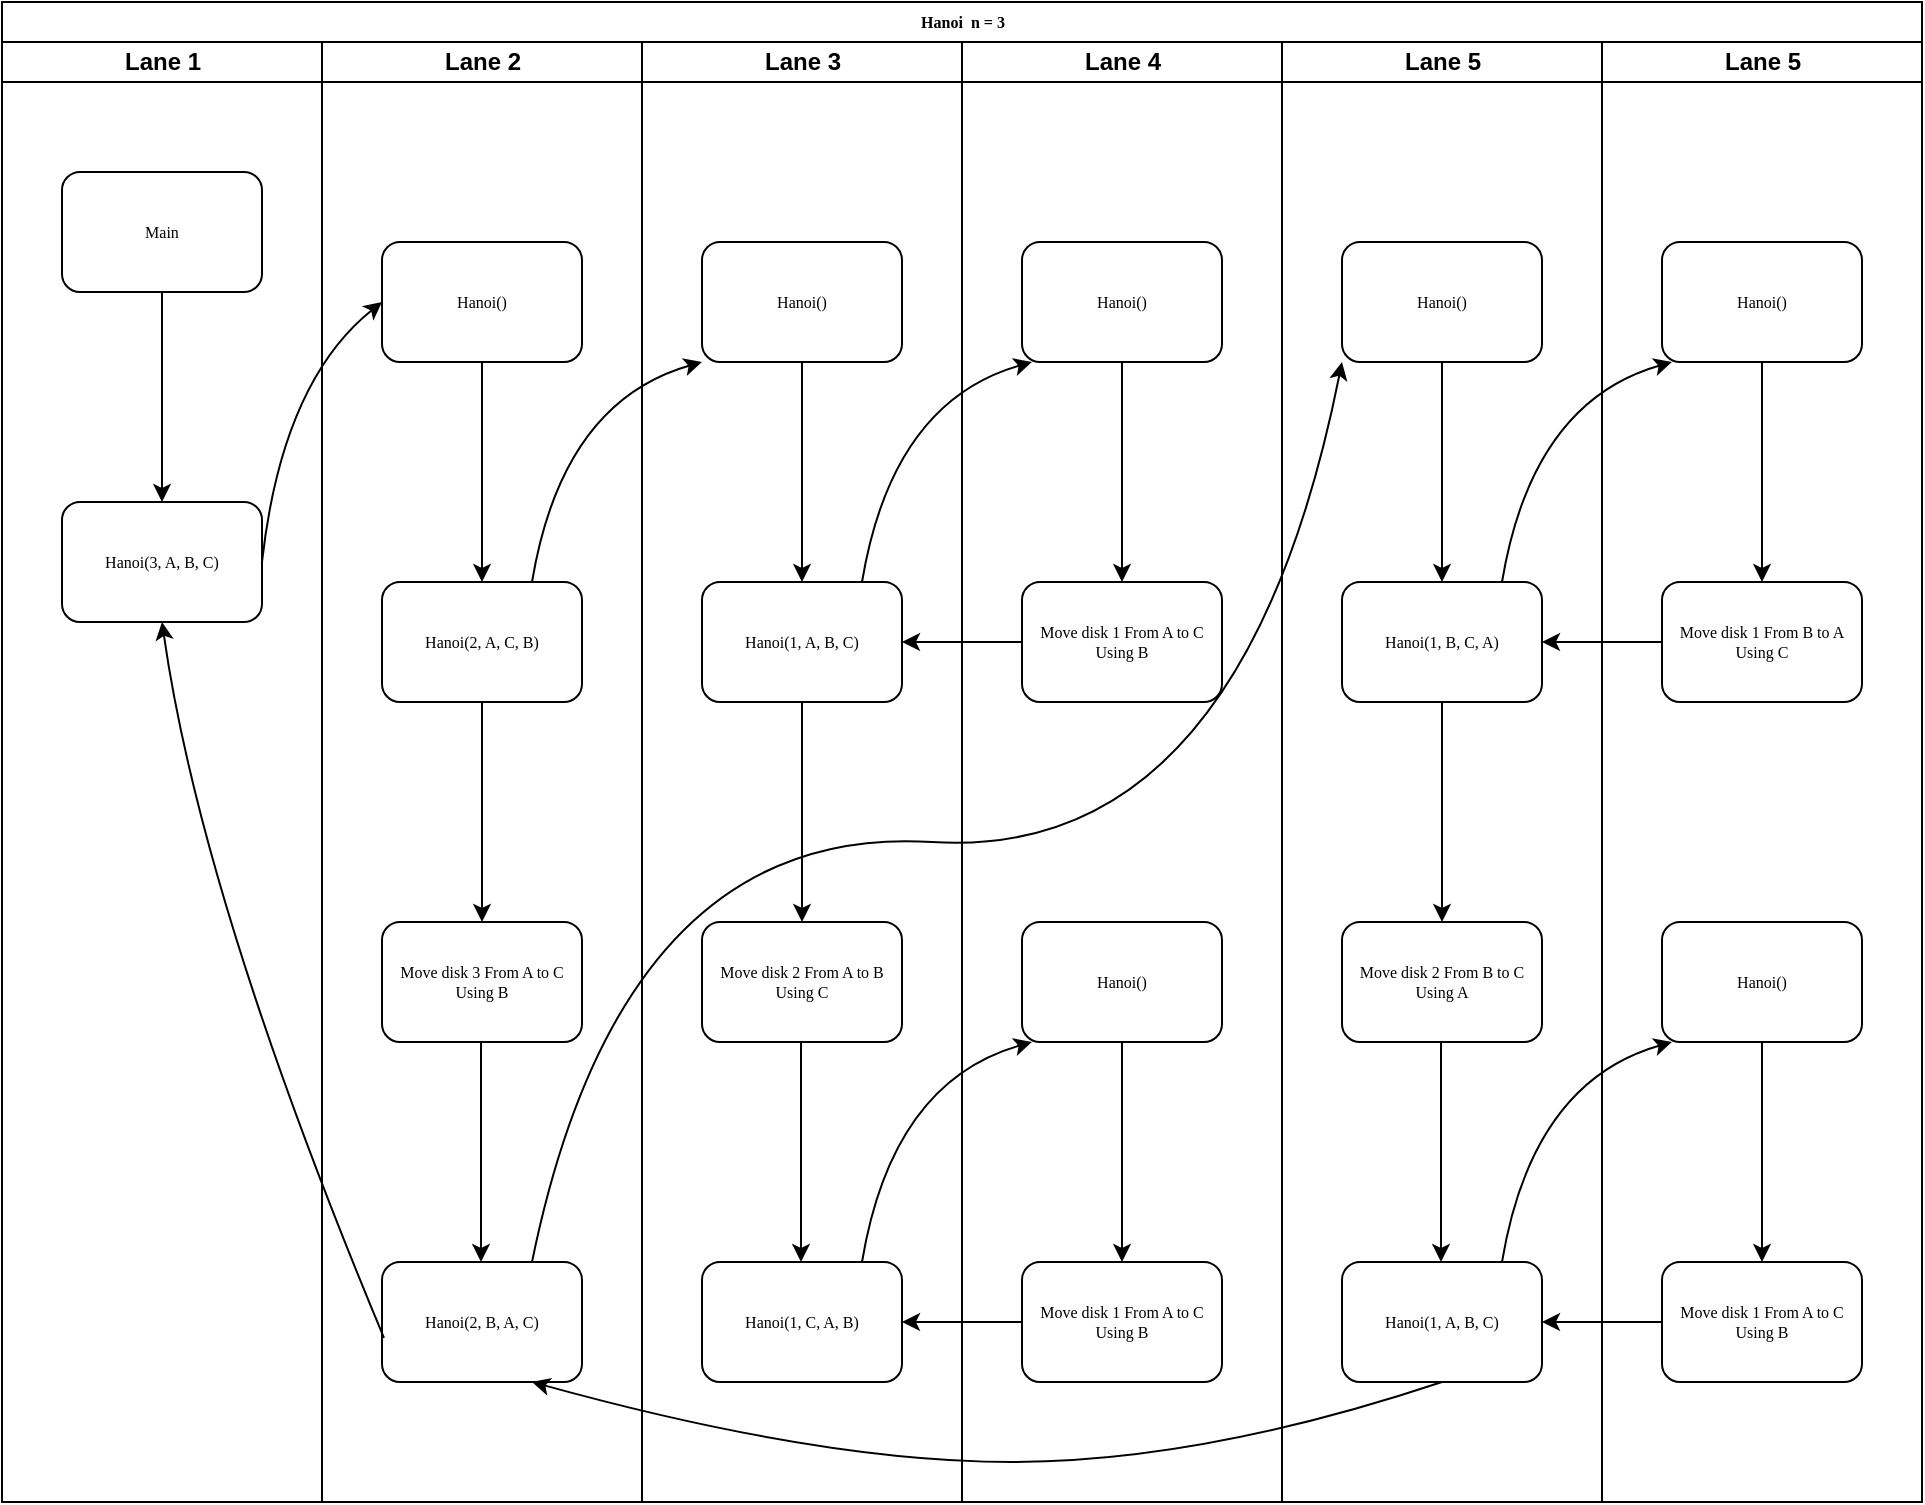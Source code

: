 <mxfile version="22.0.2" type="device">
  <diagram name="Page-1" id="74e2e168-ea6b-b213-b513-2b3c1d86103e">
    <mxGraphModel dx="954" dy="727" grid="1" gridSize="10" guides="1" tooltips="1" connect="1" arrows="1" fold="1" page="1" pageScale="1" pageWidth="1100" pageHeight="850" background="none" math="0" shadow="0">
      <root>
        <mxCell id="0" />
        <mxCell id="1" parent="0" />
        <mxCell id="77e6c97f196da883-1" value="Hanoi&amp;nbsp; n = 3" style="swimlane;html=1;childLayout=stackLayout;startSize=20;rounded=0;shadow=0;labelBackgroundColor=none;strokeWidth=1;fontFamily=Verdana;fontSize=8;align=center;" parent="1" vertex="1">
          <mxGeometry x="70" y="40" width="960" height="750" as="geometry" />
        </mxCell>
        <mxCell id="77e6c97f196da883-2" value="Lane 1" style="swimlane;html=1;startSize=20;" parent="77e6c97f196da883-1" vertex="1">
          <mxGeometry y="20" width="160" height="730" as="geometry" />
        </mxCell>
        <mxCell id="77e6c97f196da883-8" value="Main" style="rounded=1;whiteSpace=wrap;html=1;shadow=0;labelBackgroundColor=none;strokeWidth=1;fontFamily=Verdana;fontSize=8;align=center;" parent="77e6c97f196da883-2" vertex="1">
          <mxGeometry x="30" y="65" width="100" height="60" as="geometry" />
        </mxCell>
        <mxCell id="77e6c97f196da883-9" value="Hanoi(3, A, B, C)" style="rounded=1;whiteSpace=wrap;html=1;shadow=0;labelBackgroundColor=none;strokeWidth=1;fontFamily=Verdana;fontSize=8;align=center;" parent="77e6c97f196da883-2" vertex="1">
          <mxGeometry x="30" y="230" width="100" height="60" as="geometry" />
        </mxCell>
        <mxCell id="V8FLYXLEBkTJt8OcG2vF-2" value="" style="endArrow=classic;html=1;rounded=0;exitX=0.5;exitY=1;exitDx=0;exitDy=0;entryX=0.5;entryY=0;entryDx=0;entryDy=0;" edge="1" parent="77e6c97f196da883-2" source="77e6c97f196da883-8" target="77e6c97f196da883-9">
          <mxGeometry width="50" height="50" relative="1" as="geometry">
            <mxPoint x="330" y="420" as="sourcePoint" />
            <mxPoint x="380" y="370" as="targetPoint" />
          </mxGeometry>
        </mxCell>
        <mxCell id="77e6c97f196da883-3" value="Lane 2" style="swimlane;html=1;startSize=20;" parent="77e6c97f196da883-1" vertex="1">
          <mxGeometry x="160" y="20" width="160" height="730" as="geometry" />
        </mxCell>
        <mxCell id="77e6c97f196da883-10" value="Hanoi(2, A, C, B)" style="rounded=1;whiteSpace=wrap;html=1;shadow=0;labelBackgroundColor=none;strokeWidth=1;fontFamily=Verdana;fontSize=8;align=center;" parent="77e6c97f196da883-3" vertex="1">
          <mxGeometry x="30" y="270" width="100" height="60" as="geometry" />
        </mxCell>
        <mxCell id="77e6c97f196da883-11" value="Move disk 3 From A to C Using B" style="rounded=1;whiteSpace=wrap;html=1;shadow=0;labelBackgroundColor=none;strokeWidth=1;fontFamily=Verdana;fontSize=8;align=center;" parent="77e6c97f196da883-3" vertex="1">
          <mxGeometry x="30" y="440" width="100" height="60" as="geometry" />
        </mxCell>
        <mxCell id="V8FLYXLEBkTJt8OcG2vF-4" value="" style="endArrow=classic;html=1;rounded=0;exitX=0.5;exitY=1;exitDx=0;exitDy=0;entryX=0.5;entryY=0;entryDx=0;entryDy=0;" edge="1" parent="77e6c97f196da883-3" target="77e6c97f196da883-10">
          <mxGeometry width="50" height="50" relative="1" as="geometry">
            <mxPoint x="80" y="160" as="sourcePoint" />
            <mxPoint x="380" y="240" as="targetPoint" />
          </mxGeometry>
        </mxCell>
        <mxCell id="V8FLYXLEBkTJt8OcG2vF-5" value="" style="endArrow=classic;html=1;rounded=0;exitX=0.5;exitY=1;exitDx=0;exitDy=0;entryX=0.5;entryY=0;entryDx=0;entryDy=0;" edge="1" parent="77e6c97f196da883-3" source="77e6c97f196da883-10" target="77e6c97f196da883-11">
          <mxGeometry width="50" height="50" relative="1" as="geometry">
            <mxPoint x="330" y="290" as="sourcePoint" />
            <mxPoint x="380" y="240" as="targetPoint" />
          </mxGeometry>
        </mxCell>
        <mxCell id="V8FLYXLEBkTJt8OcG2vF-6" value="Hanoi()" style="rounded=1;whiteSpace=wrap;html=1;shadow=0;labelBackgroundColor=none;strokeWidth=1;fontFamily=Verdana;fontSize=8;align=center;" vertex="1" parent="77e6c97f196da883-3">
          <mxGeometry x="30" y="100" width="100" height="60" as="geometry" />
        </mxCell>
        <mxCell id="V8FLYXLEBkTJt8OcG2vF-16" value="Hanoi(2, B, A, C)" style="rounded=1;whiteSpace=wrap;html=1;shadow=0;labelBackgroundColor=none;strokeWidth=1;fontFamily=Verdana;fontSize=8;align=center;" vertex="1" parent="77e6c97f196da883-3">
          <mxGeometry x="30" y="610" width="100" height="60" as="geometry" />
        </mxCell>
        <mxCell id="V8FLYXLEBkTJt8OcG2vF-18" value="" style="endArrow=classic;html=1;rounded=0;exitX=0.5;exitY=1;exitDx=0;exitDy=0;entryX=0.5;entryY=0;entryDx=0;entryDy=0;" edge="1" parent="77e6c97f196da883-3">
          <mxGeometry width="50" height="50" relative="1" as="geometry">
            <mxPoint x="79.5" y="500" as="sourcePoint" />
            <mxPoint x="79.5" y="610" as="targetPoint" />
          </mxGeometry>
        </mxCell>
        <mxCell id="77e6c97f196da883-4" value="Lane 3" style="swimlane;html=1;startSize=20;" parent="77e6c97f196da883-1" vertex="1">
          <mxGeometry x="320" y="20" width="160" height="730" as="geometry" />
        </mxCell>
        <mxCell id="V8FLYXLEBkTJt8OcG2vF-19" value="Hanoi(1, A, B, C)" style="rounded=1;whiteSpace=wrap;html=1;shadow=0;labelBackgroundColor=none;strokeWidth=1;fontFamily=Verdana;fontSize=8;align=center;" vertex="1" parent="77e6c97f196da883-4">
          <mxGeometry x="30" y="270" width="100" height="60" as="geometry" />
        </mxCell>
        <mxCell id="V8FLYXLEBkTJt8OcG2vF-20" value="Move disk 2 From A to B Using C" style="rounded=1;whiteSpace=wrap;html=1;shadow=0;labelBackgroundColor=none;strokeWidth=1;fontFamily=Verdana;fontSize=8;align=center;" vertex="1" parent="77e6c97f196da883-4">
          <mxGeometry x="30" y="440" width="100" height="60" as="geometry" />
        </mxCell>
        <mxCell id="V8FLYXLEBkTJt8OcG2vF-21" value="" style="endArrow=classic;html=1;rounded=0;exitX=0.5;exitY=1;exitDx=0;exitDy=0;entryX=0.5;entryY=0;entryDx=0;entryDy=0;" edge="1" target="V8FLYXLEBkTJt8OcG2vF-19" parent="77e6c97f196da883-4">
          <mxGeometry width="50" height="50" relative="1" as="geometry">
            <mxPoint x="80" y="160" as="sourcePoint" />
            <mxPoint x="380" y="240" as="targetPoint" />
          </mxGeometry>
        </mxCell>
        <mxCell id="V8FLYXLEBkTJt8OcG2vF-22" value="" style="endArrow=classic;html=1;rounded=0;exitX=0.5;exitY=1;exitDx=0;exitDy=0;entryX=0.5;entryY=0;entryDx=0;entryDy=0;" edge="1" source="V8FLYXLEBkTJt8OcG2vF-19" target="V8FLYXLEBkTJt8OcG2vF-20" parent="77e6c97f196da883-4">
          <mxGeometry width="50" height="50" relative="1" as="geometry">
            <mxPoint x="330" y="290" as="sourcePoint" />
            <mxPoint x="380" y="240" as="targetPoint" />
          </mxGeometry>
        </mxCell>
        <mxCell id="V8FLYXLEBkTJt8OcG2vF-23" value="Hanoi()" style="rounded=1;whiteSpace=wrap;html=1;shadow=0;labelBackgroundColor=none;strokeWidth=1;fontFamily=Verdana;fontSize=8;align=center;" vertex="1" parent="77e6c97f196da883-4">
          <mxGeometry x="30" y="100" width="100" height="60" as="geometry" />
        </mxCell>
        <mxCell id="V8FLYXLEBkTJt8OcG2vF-24" value="Hanoi(1, C, A, B)" style="rounded=1;whiteSpace=wrap;html=1;shadow=0;labelBackgroundColor=none;strokeWidth=1;fontFamily=Verdana;fontSize=8;align=center;" vertex="1" parent="77e6c97f196da883-4">
          <mxGeometry x="30" y="610" width="100" height="60" as="geometry" />
        </mxCell>
        <mxCell id="V8FLYXLEBkTJt8OcG2vF-25" value="" style="endArrow=classic;html=1;rounded=0;exitX=0.5;exitY=1;exitDx=0;exitDy=0;entryX=0.5;entryY=0;entryDx=0;entryDy=0;" edge="1" parent="77e6c97f196da883-4">
          <mxGeometry width="50" height="50" relative="1" as="geometry">
            <mxPoint x="79.5" y="500" as="sourcePoint" />
            <mxPoint x="79.5" y="610" as="targetPoint" />
          </mxGeometry>
        </mxCell>
        <mxCell id="V8FLYXLEBkTJt8OcG2vF-57" value="" style="curved=1;endArrow=classic;html=1;rounded=0;exitX=0.75;exitY=0;exitDx=0;exitDy=0;entryX=0;entryY=1;entryDx=0;entryDy=0;" edge="1" parent="77e6c97f196da883-4">
          <mxGeometry width="50" height="50" relative="1" as="geometry">
            <mxPoint x="110" y="270" as="sourcePoint" />
            <mxPoint x="195" y="160" as="targetPoint" />
            <Array as="points">
              <mxPoint x="125" y="180" />
            </Array>
          </mxGeometry>
        </mxCell>
        <mxCell id="V8FLYXLEBkTJt8OcG2vF-59" value="" style="curved=1;endArrow=classic;html=1;rounded=0;exitX=0.75;exitY=0;exitDx=0;exitDy=0;entryX=0;entryY=1;entryDx=0;entryDy=0;" edge="1" parent="77e6c97f196da883-4">
          <mxGeometry width="50" height="50" relative="1" as="geometry">
            <mxPoint x="110" y="610" as="sourcePoint" />
            <mxPoint x="195" y="500" as="targetPoint" />
            <Array as="points">
              <mxPoint x="125" y="520" />
            </Array>
          </mxGeometry>
        </mxCell>
        <mxCell id="77e6c97f196da883-5" value="Lane 4" style="swimlane;html=1;startSize=20;" parent="77e6c97f196da883-1" vertex="1">
          <mxGeometry x="480" y="20" width="160" height="730" as="geometry" />
        </mxCell>
        <mxCell id="V8FLYXLEBkTJt8OcG2vF-33" value="Move disk 1 From A to C Using B" style="rounded=1;whiteSpace=wrap;html=1;shadow=0;labelBackgroundColor=none;strokeWidth=1;fontFamily=Verdana;fontSize=8;align=center;" vertex="1" parent="77e6c97f196da883-5">
          <mxGeometry x="30" y="270" width="100" height="60" as="geometry" />
        </mxCell>
        <mxCell id="V8FLYXLEBkTJt8OcG2vF-35" value="" style="endArrow=classic;html=1;rounded=0;exitX=0.5;exitY=1;exitDx=0;exitDy=0;entryX=0.5;entryY=0;entryDx=0;entryDy=0;" edge="1" target="V8FLYXLEBkTJt8OcG2vF-33" parent="77e6c97f196da883-5">
          <mxGeometry width="50" height="50" relative="1" as="geometry">
            <mxPoint x="80" y="160" as="sourcePoint" />
            <mxPoint x="380" y="240" as="targetPoint" />
          </mxGeometry>
        </mxCell>
        <mxCell id="V8FLYXLEBkTJt8OcG2vF-37" value="Hanoi()" style="rounded=1;whiteSpace=wrap;html=1;shadow=0;labelBackgroundColor=none;strokeWidth=1;fontFamily=Verdana;fontSize=8;align=center;" vertex="1" parent="77e6c97f196da883-5">
          <mxGeometry x="30" y="100" width="100" height="60" as="geometry" />
        </mxCell>
        <mxCell id="V8FLYXLEBkTJt8OcG2vF-60" value="Move disk 1 From A to C Using B" style="rounded=1;whiteSpace=wrap;html=1;shadow=0;labelBackgroundColor=none;strokeWidth=1;fontFamily=Verdana;fontSize=8;align=center;" vertex="1" parent="77e6c97f196da883-5">
          <mxGeometry x="30" y="610" width="100" height="60" as="geometry" />
        </mxCell>
        <mxCell id="V8FLYXLEBkTJt8OcG2vF-61" value="" style="endArrow=classic;html=1;rounded=0;exitX=0.5;exitY=1;exitDx=0;exitDy=0;entryX=0.5;entryY=0;entryDx=0;entryDy=0;" edge="1" target="V8FLYXLEBkTJt8OcG2vF-60" parent="77e6c97f196da883-5">
          <mxGeometry width="50" height="50" relative="1" as="geometry">
            <mxPoint x="80" y="500" as="sourcePoint" />
            <mxPoint x="380" y="580" as="targetPoint" />
          </mxGeometry>
        </mxCell>
        <mxCell id="V8FLYXLEBkTJt8OcG2vF-62" value="Hanoi()" style="rounded=1;whiteSpace=wrap;html=1;shadow=0;labelBackgroundColor=none;strokeWidth=1;fontFamily=Verdana;fontSize=8;align=center;" vertex="1" parent="77e6c97f196da883-5">
          <mxGeometry x="30" y="440" width="100" height="60" as="geometry" />
        </mxCell>
        <mxCell id="V8FLYXLEBkTJt8OcG2vF-63" value="" style="endArrow=classic;html=1;rounded=0;entryX=1;entryY=0.5;entryDx=0;entryDy=0;exitX=0;exitY=0.5;exitDx=0;exitDy=0;" edge="1" source="V8FLYXLEBkTJt8OcG2vF-60" parent="77e6c97f196da883-1">
          <mxGeometry width="50" height="50" relative="1" as="geometry">
            <mxPoint x="530" y="750" as="sourcePoint" />
            <mxPoint x="450" y="660" as="targetPoint" />
          </mxGeometry>
        </mxCell>
        <mxCell id="77e6c97f196da883-6" value="Lane 5" style="swimlane;html=1;startSize=20;" parent="77e6c97f196da883-1" vertex="1">
          <mxGeometry x="640" y="20" width="160" height="730" as="geometry" />
        </mxCell>
        <mxCell id="V8FLYXLEBkTJt8OcG2vF-10" value="" style="curved=1;endArrow=classic;html=1;rounded=0;exitX=1;exitY=0.5;exitDx=0;exitDy=0;entryX=0;entryY=0.5;entryDx=0;entryDy=0;" edge="1" parent="77e6c97f196da883-1" source="77e6c97f196da883-9" target="V8FLYXLEBkTJt8OcG2vF-6">
          <mxGeometry width="50" height="50" relative="1" as="geometry">
            <mxPoint x="360" y="370" as="sourcePoint" />
            <mxPoint x="410" y="320" as="targetPoint" />
            <Array as="points">
              <mxPoint x="140" y="190" />
            </Array>
          </mxGeometry>
        </mxCell>
        <mxCell id="V8FLYXLEBkTJt8OcG2vF-55" value="" style="curved=1;endArrow=classic;html=1;rounded=0;exitX=0.75;exitY=0;exitDx=0;exitDy=0;entryX=0;entryY=1;entryDx=0;entryDy=0;" edge="1" parent="77e6c97f196da883-1" source="77e6c97f196da883-10" target="V8FLYXLEBkTJt8OcG2vF-23">
          <mxGeometry width="50" height="50" relative="1" as="geometry">
            <mxPoint x="500" y="410" as="sourcePoint" />
            <mxPoint x="550" y="360" as="targetPoint" />
            <Array as="points">
              <mxPoint x="280" y="200" />
            </Array>
          </mxGeometry>
        </mxCell>
        <mxCell id="V8FLYXLEBkTJt8OcG2vF-56" value="" style="curved=1;endArrow=classic;html=1;rounded=0;exitX=0.01;exitY=0.633;exitDx=0;exitDy=0;exitPerimeter=0;entryX=0.5;entryY=1;entryDx=0;entryDy=0;" edge="1" parent="77e6c97f196da883-1" source="V8FLYXLEBkTJt8OcG2vF-16" target="77e6c97f196da883-9">
          <mxGeometry width="50" height="50" relative="1" as="geometry">
            <mxPoint x="450" y="410" as="sourcePoint" />
            <mxPoint x="500" y="360" as="targetPoint" />
            <Array as="points">
              <mxPoint x="100" y="450" />
            </Array>
          </mxGeometry>
        </mxCell>
        <mxCell id="V8FLYXLEBkTJt8OcG2vF-58" value="" style="endArrow=classic;html=1;rounded=0;entryX=1;entryY=0.5;entryDx=0;entryDy=0;exitX=0;exitY=0.5;exitDx=0;exitDy=0;" edge="1" parent="77e6c97f196da883-1" source="V8FLYXLEBkTJt8OcG2vF-33" target="V8FLYXLEBkTJt8OcG2vF-19">
          <mxGeometry width="50" height="50" relative="1" as="geometry">
            <mxPoint x="530" y="410" as="sourcePoint" />
            <mxPoint x="580" y="360" as="targetPoint" />
          </mxGeometry>
        </mxCell>
        <mxCell id="V8FLYXLEBkTJt8OcG2vF-64" value="Lane 5" style="swimlane;html=1;startSize=20;" vertex="1" parent="77e6c97f196da883-1">
          <mxGeometry x="800" y="20" width="160" height="730" as="geometry" />
        </mxCell>
        <mxCell id="V8FLYXLEBkTJt8OcG2vF-65" value="Hanoi(1, B, C, A)" style="rounded=1;whiteSpace=wrap;html=1;shadow=0;labelBackgroundColor=none;strokeWidth=1;fontFamily=Verdana;fontSize=8;align=center;" vertex="1" parent="V8FLYXLEBkTJt8OcG2vF-64">
          <mxGeometry x="-130" y="270" width="100" height="60" as="geometry" />
        </mxCell>
        <mxCell id="V8FLYXLEBkTJt8OcG2vF-66" value="Move disk 2 From B to C Using A" style="rounded=1;whiteSpace=wrap;html=1;shadow=0;labelBackgroundColor=none;strokeWidth=1;fontFamily=Verdana;fontSize=8;align=center;" vertex="1" parent="V8FLYXLEBkTJt8OcG2vF-64">
          <mxGeometry x="-130" y="440" width="100" height="60" as="geometry" />
        </mxCell>
        <mxCell id="V8FLYXLEBkTJt8OcG2vF-67" value="" style="endArrow=classic;html=1;rounded=0;exitX=0.5;exitY=1;exitDx=0;exitDy=0;entryX=0.5;entryY=0;entryDx=0;entryDy=0;" edge="1" target="V8FLYXLEBkTJt8OcG2vF-65" parent="V8FLYXLEBkTJt8OcG2vF-64">
          <mxGeometry width="50" height="50" relative="1" as="geometry">
            <mxPoint x="-80" y="160" as="sourcePoint" />
            <mxPoint x="220" y="240" as="targetPoint" />
          </mxGeometry>
        </mxCell>
        <mxCell id="V8FLYXLEBkTJt8OcG2vF-68" value="" style="endArrow=classic;html=1;rounded=0;exitX=0.5;exitY=1;exitDx=0;exitDy=0;entryX=0.5;entryY=0;entryDx=0;entryDy=0;" edge="1" source="V8FLYXLEBkTJt8OcG2vF-65" target="V8FLYXLEBkTJt8OcG2vF-66" parent="V8FLYXLEBkTJt8OcG2vF-64">
          <mxGeometry width="50" height="50" relative="1" as="geometry">
            <mxPoint x="170" y="290" as="sourcePoint" />
            <mxPoint x="220" y="240" as="targetPoint" />
          </mxGeometry>
        </mxCell>
        <mxCell id="V8FLYXLEBkTJt8OcG2vF-69" value="Hanoi()" style="rounded=1;whiteSpace=wrap;html=1;shadow=0;labelBackgroundColor=none;strokeWidth=1;fontFamily=Verdana;fontSize=8;align=center;" vertex="1" parent="V8FLYXLEBkTJt8OcG2vF-64">
          <mxGeometry x="-130" y="100" width="100" height="60" as="geometry" />
        </mxCell>
        <mxCell id="V8FLYXLEBkTJt8OcG2vF-70" value="Hanoi(1, A, B, C)" style="rounded=1;whiteSpace=wrap;html=1;shadow=0;labelBackgroundColor=none;strokeWidth=1;fontFamily=Verdana;fontSize=8;align=center;" vertex="1" parent="V8FLYXLEBkTJt8OcG2vF-64">
          <mxGeometry x="-130" y="610" width="100" height="60" as="geometry" />
        </mxCell>
        <mxCell id="V8FLYXLEBkTJt8OcG2vF-71" value="" style="endArrow=classic;html=1;rounded=0;exitX=0.5;exitY=1;exitDx=0;exitDy=0;entryX=0.5;entryY=0;entryDx=0;entryDy=0;" edge="1" parent="V8FLYXLEBkTJt8OcG2vF-64">
          <mxGeometry width="50" height="50" relative="1" as="geometry">
            <mxPoint x="-80.5" y="500" as="sourcePoint" />
            <mxPoint x="-80.5" y="610" as="targetPoint" />
          </mxGeometry>
        </mxCell>
        <mxCell id="V8FLYXLEBkTJt8OcG2vF-72" value="" style="curved=1;endArrow=classic;html=1;rounded=0;exitX=0.75;exitY=0;exitDx=0;exitDy=0;entryX=0;entryY=1;entryDx=0;entryDy=0;" edge="1" parent="V8FLYXLEBkTJt8OcG2vF-64">
          <mxGeometry width="50" height="50" relative="1" as="geometry">
            <mxPoint x="-50" y="270" as="sourcePoint" />
            <mxPoint x="35" y="160" as="targetPoint" />
            <Array as="points">
              <mxPoint x="-35" y="180" />
            </Array>
          </mxGeometry>
        </mxCell>
        <mxCell id="V8FLYXLEBkTJt8OcG2vF-73" value="" style="curved=1;endArrow=classic;html=1;rounded=0;exitX=0.75;exitY=0;exitDx=0;exitDy=0;entryX=0;entryY=1;entryDx=0;entryDy=0;" edge="1" parent="V8FLYXLEBkTJt8OcG2vF-64">
          <mxGeometry width="50" height="50" relative="1" as="geometry">
            <mxPoint x="-50" y="610" as="sourcePoint" />
            <mxPoint x="35" y="500" as="targetPoint" />
            <Array as="points">
              <mxPoint x="-35" y="520" />
            </Array>
          </mxGeometry>
        </mxCell>
        <mxCell id="V8FLYXLEBkTJt8OcG2vF-74" value="Move disk 1 From B to A Using C" style="rounded=1;whiteSpace=wrap;html=1;shadow=0;labelBackgroundColor=none;strokeWidth=1;fontFamily=Verdana;fontSize=8;align=center;" vertex="1" parent="V8FLYXLEBkTJt8OcG2vF-64">
          <mxGeometry x="30" y="270" width="100" height="60" as="geometry" />
        </mxCell>
        <mxCell id="V8FLYXLEBkTJt8OcG2vF-75" value="" style="endArrow=classic;html=1;rounded=0;exitX=0.5;exitY=1;exitDx=0;exitDy=0;entryX=0.5;entryY=0;entryDx=0;entryDy=0;" edge="1" target="V8FLYXLEBkTJt8OcG2vF-74" parent="V8FLYXLEBkTJt8OcG2vF-64">
          <mxGeometry width="50" height="50" relative="1" as="geometry">
            <mxPoint x="80" y="160" as="sourcePoint" />
            <mxPoint x="380" y="240" as="targetPoint" />
          </mxGeometry>
        </mxCell>
        <mxCell id="V8FLYXLEBkTJt8OcG2vF-76" value="Hanoi()" style="rounded=1;whiteSpace=wrap;html=1;shadow=0;labelBackgroundColor=none;strokeWidth=1;fontFamily=Verdana;fontSize=8;align=center;" vertex="1" parent="V8FLYXLEBkTJt8OcG2vF-64">
          <mxGeometry x="30" y="100" width="100" height="60" as="geometry" />
        </mxCell>
        <mxCell id="V8FLYXLEBkTJt8OcG2vF-77" value="Move disk 1 From A to C Using B" style="rounded=1;whiteSpace=wrap;html=1;shadow=0;labelBackgroundColor=none;strokeWidth=1;fontFamily=Verdana;fontSize=8;align=center;" vertex="1" parent="V8FLYXLEBkTJt8OcG2vF-64">
          <mxGeometry x="30" y="610" width="100" height="60" as="geometry" />
        </mxCell>
        <mxCell id="V8FLYXLEBkTJt8OcG2vF-78" value="" style="endArrow=classic;html=1;rounded=0;exitX=0.5;exitY=1;exitDx=0;exitDy=0;entryX=0.5;entryY=0;entryDx=0;entryDy=0;" edge="1" target="V8FLYXLEBkTJt8OcG2vF-77" parent="V8FLYXLEBkTJt8OcG2vF-64">
          <mxGeometry width="50" height="50" relative="1" as="geometry">
            <mxPoint x="80" y="500" as="sourcePoint" />
            <mxPoint x="380" y="580" as="targetPoint" />
          </mxGeometry>
        </mxCell>
        <mxCell id="V8FLYXLEBkTJt8OcG2vF-79" value="Hanoi()" style="rounded=1;whiteSpace=wrap;html=1;shadow=0;labelBackgroundColor=none;strokeWidth=1;fontFamily=Verdana;fontSize=8;align=center;" vertex="1" parent="V8FLYXLEBkTJt8OcG2vF-64">
          <mxGeometry x="30" y="440" width="100" height="60" as="geometry" />
        </mxCell>
        <mxCell id="V8FLYXLEBkTJt8OcG2vF-80" value="" style="endArrow=classic;html=1;rounded=0;entryX=1;entryY=0.5;entryDx=0;entryDy=0;exitX=0;exitY=0.5;exitDx=0;exitDy=0;" edge="1" source="V8FLYXLEBkTJt8OcG2vF-77" parent="V8FLYXLEBkTJt8OcG2vF-64">
          <mxGeometry width="50" height="50" relative="1" as="geometry">
            <mxPoint x="50" y="730" as="sourcePoint" />
            <mxPoint x="-30" y="640" as="targetPoint" />
          </mxGeometry>
        </mxCell>
        <mxCell id="V8FLYXLEBkTJt8OcG2vF-81" value="" style="endArrow=classic;html=1;rounded=0;entryX=1;entryY=0.5;entryDx=0;entryDy=0;exitX=0;exitY=0.5;exitDx=0;exitDy=0;" edge="1" source="V8FLYXLEBkTJt8OcG2vF-74" target="V8FLYXLEBkTJt8OcG2vF-65" parent="V8FLYXLEBkTJt8OcG2vF-64">
          <mxGeometry width="50" height="50" relative="1" as="geometry">
            <mxPoint x="50" y="390" as="sourcePoint" />
            <mxPoint x="100" y="340" as="targetPoint" />
          </mxGeometry>
        </mxCell>
        <mxCell id="V8FLYXLEBkTJt8OcG2vF-82" value="" style="curved=1;endArrow=classic;html=1;rounded=0;exitX=0.75;exitY=0;exitDx=0;exitDy=0;entryX=0;entryY=1;entryDx=0;entryDy=0;" edge="1" parent="77e6c97f196da883-1" source="V8FLYXLEBkTJt8OcG2vF-16" target="V8FLYXLEBkTJt8OcG2vF-69">
          <mxGeometry width="50" height="50" relative="1" as="geometry">
            <mxPoint x="510" y="430" as="sourcePoint" />
            <mxPoint x="560" y="380" as="targetPoint" />
            <Array as="points">
              <mxPoint x="310" y="410" />
              <mxPoint x="620" y="430" />
            </Array>
          </mxGeometry>
        </mxCell>
        <mxCell id="V8FLYXLEBkTJt8OcG2vF-83" value="" style="curved=1;endArrow=classic;html=1;rounded=0;exitX=0.5;exitY=1;exitDx=0;exitDy=0;entryX=0.75;entryY=1;entryDx=0;entryDy=0;" edge="1" parent="77e6c97f196da883-1" source="V8FLYXLEBkTJt8OcG2vF-70" target="V8FLYXLEBkTJt8OcG2vF-16">
          <mxGeometry width="50" height="50" relative="1" as="geometry">
            <mxPoint x="540" y="430" as="sourcePoint" />
            <mxPoint x="590" y="380" as="targetPoint" />
            <Array as="points">
              <mxPoint x="600" y="730" />
              <mxPoint x="410" y="730" />
            </Array>
          </mxGeometry>
        </mxCell>
      </root>
    </mxGraphModel>
  </diagram>
</mxfile>
